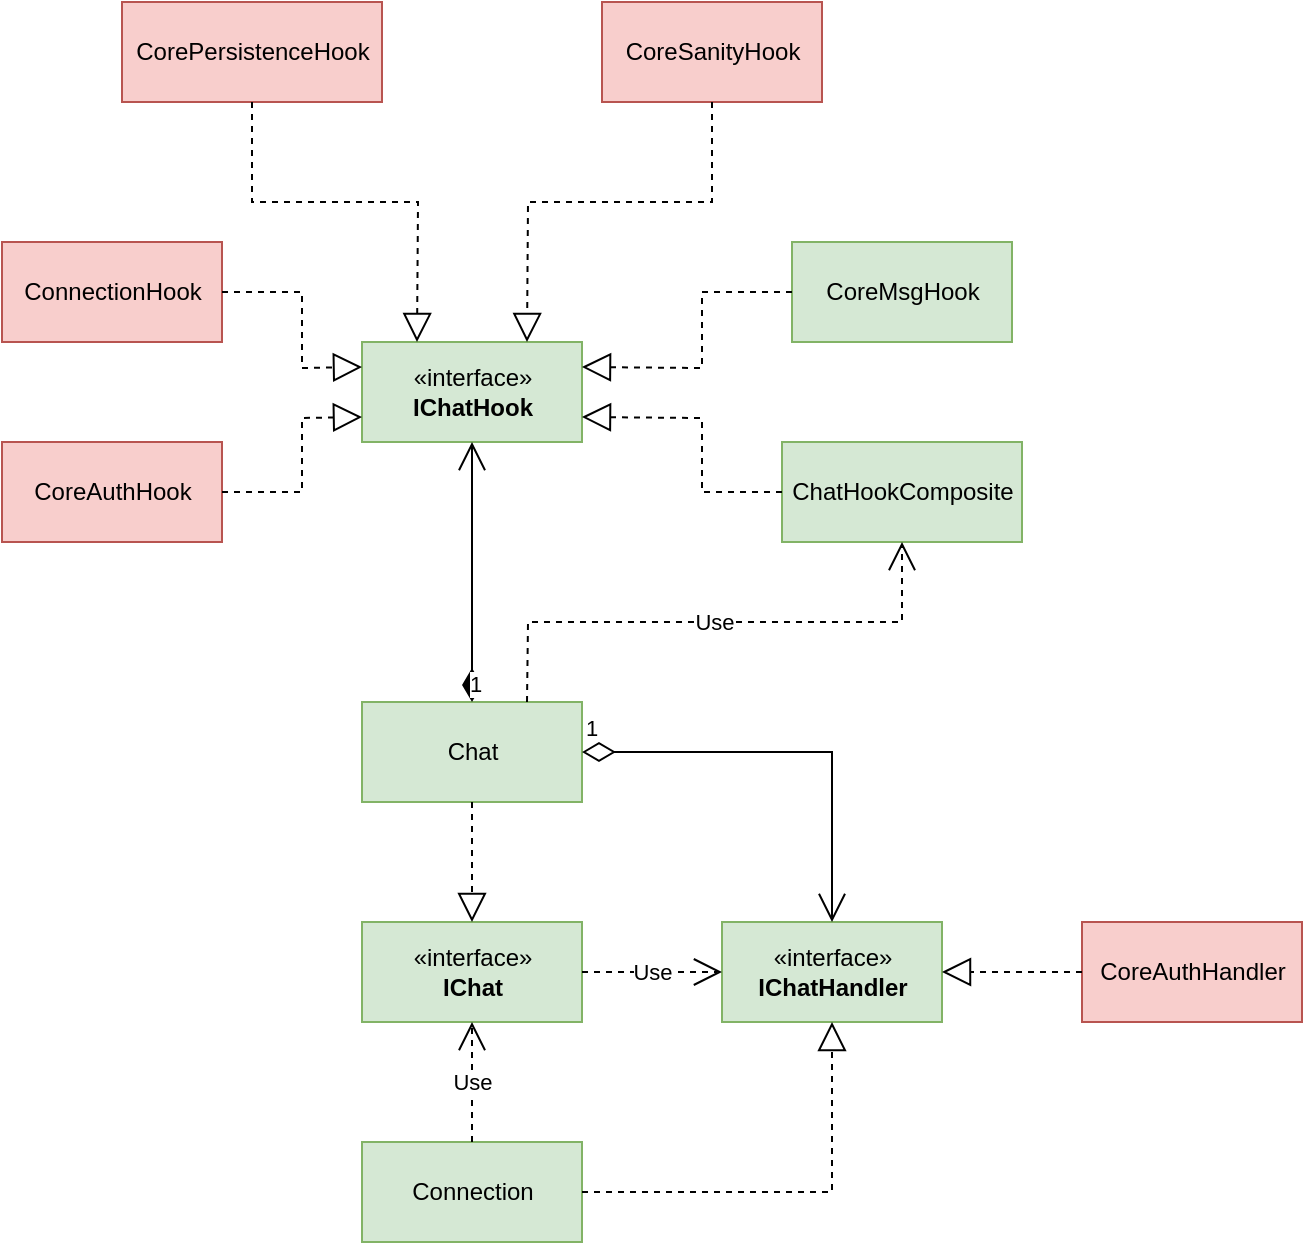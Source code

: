 <mxfile version="20.8.16" type="device"><diagram name="Strona-1" id="FkSsc9mDpDtkqdDFvLnH"><mxGraphModel dx="1195" dy="726" grid="1" gridSize="10" guides="1" tooltips="1" connect="1" arrows="1" fold="1" page="1" pageScale="1" pageWidth="2336" pageHeight="1654" math="0" shadow="0"><root><mxCell id="0"/><mxCell id="1" parent="0"/><mxCell id="LzD8yjja8JfDiUYrr-pz-2" value="«interface»&lt;br&gt;&lt;b&gt;IChat&lt;/b&gt;" style="html=1;fillColor=#d5e8d4;strokeColor=#82b366;" parent="1" vertex="1"><mxGeometry x="660" y="770" width="110" height="50" as="geometry"/></mxCell><mxCell id="LzD8yjja8JfDiUYrr-pz-3" value="Connection" style="html=1;fillColor=#d5e8d4;strokeColor=#82b366;" parent="1" vertex="1"><mxGeometry x="660" y="880" width="110" height="50" as="geometry"/></mxCell><mxCell id="LzD8yjja8JfDiUYrr-pz-4" value="Chat" style="html=1;fillColor=#d5e8d4;strokeColor=#82b366;" parent="1" vertex="1"><mxGeometry x="660" y="660" width="110" height="50" as="geometry"/></mxCell><mxCell id="LzD8yjja8JfDiUYrr-pz-7" value="" style="endArrow=block;dashed=1;endFill=0;endSize=12;html=1;rounded=0;entryX=0.5;entryY=0;entryDx=0;entryDy=0;exitX=0.5;exitY=1;exitDx=0;exitDy=0;" parent="1" source="LzD8yjja8JfDiUYrr-pz-4" target="LzD8yjja8JfDiUYrr-pz-2" edge="1"><mxGeometry width="160" relative="1" as="geometry"><mxPoint x="660" y="840" as="sourcePoint"/><mxPoint x="820" y="840" as="targetPoint"/></mxGeometry></mxCell><mxCell id="LzD8yjja8JfDiUYrr-pz-8" value="Use" style="endArrow=open;endSize=12;dashed=1;html=1;rounded=0;exitX=0.5;exitY=0;exitDx=0;exitDy=0;entryX=0.5;entryY=1;entryDx=0;entryDy=0;" parent="1" source="LzD8yjja8JfDiUYrr-pz-3" target="LzD8yjja8JfDiUYrr-pz-2" edge="1"><mxGeometry width="160" relative="1" as="geometry"><mxPoint x="660" y="840" as="sourcePoint"/><mxPoint x="820" y="840" as="targetPoint"/></mxGeometry></mxCell><mxCell id="LzD8yjja8JfDiUYrr-pz-9" value="«interface»&lt;br&gt;&lt;b&gt;IChatHandler&lt;/b&gt;" style="html=1;fillColor=#d5e8d4;strokeColor=#82b366;" parent="1" vertex="1"><mxGeometry x="840" y="770" width="110" height="50" as="geometry"/></mxCell><mxCell id="LzD8yjja8JfDiUYrr-pz-10" value="Use" style="endArrow=open;endSize=12;dashed=1;html=1;rounded=0;entryX=0;entryY=0.5;entryDx=0;entryDy=0;exitX=1;exitY=0.5;exitDx=0;exitDy=0;" parent="1" source="LzD8yjja8JfDiUYrr-pz-2" target="LzD8yjja8JfDiUYrr-pz-9" edge="1"><mxGeometry width="160" relative="1" as="geometry"><mxPoint x="660" y="840" as="sourcePoint"/><mxPoint x="820" y="840" as="targetPoint"/></mxGeometry></mxCell><mxCell id="LzD8yjja8JfDiUYrr-pz-11" value="1" style="endArrow=open;html=1;endSize=12;startArrow=diamondThin;startSize=14;startFill=0;edgeStyle=orthogonalEdgeStyle;align=left;verticalAlign=bottom;rounded=0;exitX=1;exitY=0.5;exitDx=0;exitDy=0;entryX=0.5;entryY=0;entryDx=0;entryDy=0;" parent="1" source="LzD8yjja8JfDiUYrr-pz-4" target="LzD8yjja8JfDiUYrr-pz-9" edge="1"><mxGeometry x="-1" y="3" relative="1" as="geometry"><mxPoint x="660" y="840" as="sourcePoint"/><mxPoint x="820" y="840" as="targetPoint"/></mxGeometry></mxCell><mxCell id="LzD8yjja8JfDiUYrr-pz-12" value="" style="endArrow=block;dashed=1;endFill=0;endSize=12;html=1;rounded=0;exitX=1;exitY=0.5;exitDx=0;exitDy=0;entryX=0.5;entryY=1;entryDx=0;entryDy=0;" parent="1" source="LzD8yjja8JfDiUYrr-pz-3" target="LzD8yjja8JfDiUYrr-pz-9" edge="1"><mxGeometry width="160" relative="1" as="geometry"><mxPoint x="660" y="840" as="sourcePoint"/><mxPoint x="950" y="955" as="targetPoint"/><Array as="points"><mxPoint x="895" y="905"/></Array></mxGeometry></mxCell><mxCell id="LzD8yjja8JfDiUYrr-pz-14" value="«interface»&lt;br&gt;&lt;b&gt;IChatHook&lt;/b&gt;" style="html=1;fillColor=#d5e8d4;strokeColor=#82b366;" parent="1" vertex="1"><mxGeometry x="660" y="480" width="110" height="50" as="geometry"/></mxCell><mxCell id="LzD8yjja8JfDiUYrr-pz-18" value="1" style="endArrow=open;html=1;endSize=12;startArrow=diamondThin;startSize=14;startFill=1;edgeStyle=orthogonalEdgeStyle;align=left;verticalAlign=bottom;rounded=0;exitX=0.5;exitY=0;exitDx=0;exitDy=0;entryX=0.5;entryY=1;entryDx=0;entryDy=0;" parent="1" source="LzD8yjja8JfDiUYrr-pz-4" target="LzD8yjja8JfDiUYrr-pz-14" edge="1"><mxGeometry x="-1" y="3" relative="1" as="geometry"><mxPoint x="690" y="690" as="sourcePoint"/><mxPoint x="850" y="690" as="targetPoint"/></mxGeometry></mxCell><mxCell id="LzD8yjja8JfDiUYrr-pz-25" value="CorePersistenceHook" style="html=1;fillColor=#f8cecc;strokeColor=#b85450;" parent="1" vertex="1"><mxGeometry x="540" y="310" width="130" height="50" as="geometry"/></mxCell><mxCell id="LzD8yjja8JfDiUYrr-pz-26" value="" style="endArrow=block;dashed=1;endFill=0;endSize=12;html=1;rounded=0;exitX=0.5;exitY=1;exitDx=0;exitDy=0;entryX=0.25;entryY=0;entryDx=0;entryDy=0;" parent="1" source="LzD8yjja8JfDiUYrr-pz-25" target="LzD8yjja8JfDiUYrr-pz-14" edge="1"><mxGeometry width="160" relative="1" as="geometry"><mxPoint x="760" y="600" as="sourcePoint"/><mxPoint x="920" y="600" as="targetPoint"/><Array as="points"><mxPoint x="605" y="410"/><mxPoint x="688" y="410"/></Array></mxGeometry></mxCell><mxCell id="LzD8yjja8JfDiUYrr-pz-27" value="ConnectionHook" style="html=1;fillColor=#f8cecc;strokeColor=#b85450;" parent="1" vertex="1"><mxGeometry x="480" y="430" width="110" height="50" as="geometry"/></mxCell><mxCell id="LzD8yjja8JfDiUYrr-pz-28" value="" style="endArrow=block;dashed=1;endFill=0;endSize=12;html=1;rounded=0;exitX=1;exitY=0.5;exitDx=0;exitDy=0;entryX=0;entryY=0.25;entryDx=0;entryDy=0;" parent="1" source="LzD8yjja8JfDiUYrr-pz-27" target="LzD8yjja8JfDiUYrr-pz-14" edge="1"><mxGeometry width="160" relative="1" as="geometry"><mxPoint x="760" y="600" as="sourcePoint"/><mxPoint x="920" y="600" as="targetPoint"/><Array as="points"><mxPoint x="630" y="455"/><mxPoint x="630" y="493"/></Array></mxGeometry></mxCell><mxCell id="LzD8yjja8JfDiUYrr-pz-29" value="CoreAuthHandler" style="html=1;fillColor=#f8cecc;strokeColor=#b85450;" parent="1" vertex="1"><mxGeometry x="1020" y="770" width="110" height="50" as="geometry"/></mxCell><mxCell id="LzD8yjja8JfDiUYrr-pz-30" value="" style="endArrow=block;dashed=1;endFill=0;endSize=12;html=1;rounded=0;exitX=0;exitY=0.5;exitDx=0;exitDy=0;entryX=1;entryY=0.5;entryDx=0;entryDy=0;" parent="1" source="LzD8yjja8JfDiUYrr-pz-29" target="LzD8yjja8JfDiUYrr-pz-9" edge="1"><mxGeometry width="160" relative="1" as="geometry"><mxPoint x="760" y="600" as="sourcePoint"/><mxPoint x="920" y="600" as="targetPoint"/></mxGeometry></mxCell><mxCell id="c1YSkU1O96zygcxP8_VP-2" value="CoreMsgHook" style="html=1;fillColor=#d5e8d4;strokeColor=#82b366;" parent="1" vertex="1"><mxGeometry x="875" y="430" width="110" height="50" as="geometry"/></mxCell><mxCell id="c1YSkU1O96zygcxP8_VP-3" value="" style="endArrow=block;dashed=1;endFill=0;endSize=12;html=1;rounded=0;entryX=1;entryY=0.25;entryDx=0;entryDy=0;exitX=0;exitY=0.5;exitDx=0;exitDy=0;" parent="1" source="c1YSkU1O96zygcxP8_VP-2" target="LzD8yjja8JfDiUYrr-pz-14" edge="1"><mxGeometry width="160" relative="1" as="geometry"><mxPoint x="840" y="680" as="sourcePoint"/><mxPoint x="1000" y="680" as="targetPoint"/><Array as="points"><mxPoint x="830" y="455"/><mxPoint x="830" y="493"/></Array></mxGeometry></mxCell><mxCell id="c1YSkU1O96zygcxP8_VP-15" value="CoreAuthHook" style="html=1;fillColor=#f8cecc;strokeColor=#b85450;" parent="1" vertex="1"><mxGeometry x="480" y="530" width="110" height="50" as="geometry"/></mxCell><mxCell id="c1YSkU1O96zygcxP8_VP-16" value="" style="endArrow=block;dashed=1;endFill=0;endSize=12;html=1;rounded=0;exitX=1;exitY=0.5;exitDx=0;exitDy=0;entryX=0;entryY=0.75;entryDx=0;entryDy=0;" parent="1" source="c1YSkU1O96zygcxP8_VP-15" target="LzD8yjja8JfDiUYrr-pz-14" edge="1"><mxGeometry width="160" relative="1" as="geometry"><mxPoint x="650" y="460" as="sourcePoint"/><mxPoint x="810" y="460" as="targetPoint"/><Array as="points"><mxPoint x="630" y="555"/><mxPoint x="630" y="518"/></Array></mxGeometry></mxCell><mxCell id="c1YSkU1O96zygcxP8_VP-17" value="ChatHookComposite" style="html=1;fillColor=#d5e8d4;strokeColor=#82b366;" parent="1" vertex="1"><mxGeometry x="870" y="530" width="120" height="50" as="geometry"/></mxCell><mxCell id="c1YSkU1O96zygcxP8_VP-18" value="" style="endArrow=block;dashed=1;endFill=0;endSize=12;html=1;rounded=0;entryX=1;entryY=0.75;entryDx=0;entryDy=0;exitX=0;exitY=0.5;exitDx=0;exitDy=0;" parent="1" source="c1YSkU1O96zygcxP8_VP-17" target="LzD8yjja8JfDiUYrr-pz-14" edge="1"><mxGeometry width="160" relative="1" as="geometry"><mxPoint x="660" y="610" as="sourcePoint"/><mxPoint x="820" y="610" as="targetPoint"/><Array as="points"><mxPoint x="830" y="555"/><mxPoint x="830" y="518"/></Array></mxGeometry></mxCell><mxCell id="c1YSkU1O96zygcxP8_VP-19" value="Use" style="endArrow=open;endSize=12;dashed=1;html=1;rounded=0;exitX=0.75;exitY=0;exitDx=0;exitDy=0;entryX=0.5;entryY=1;entryDx=0;entryDy=0;" parent="1" source="LzD8yjja8JfDiUYrr-pz-4" target="c1YSkU1O96zygcxP8_VP-17" edge="1"><mxGeometry width="160" relative="1" as="geometry"><mxPoint x="670" y="550" as="sourcePoint"/><mxPoint x="930" y="590" as="targetPoint"/><Array as="points"><mxPoint x="743" y="620"/><mxPoint x="930" y="620"/></Array></mxGeometry></mxCell><mxCell id="yWklWvw17DfVZYEYgTtR-1" value="CoreSanityHook" style="html=1;fillColor=#f8cecc;strokeColor=#b85450;" parent="1" vertex="1"><mxGeometry x="780" y="310" width="110" height="50" as="geometry"/></mxCell><mxCell id="yWklWvw17DfVZYEYgTtR-2" value="" style="endArrow=block;dashed=1;endFill=0;endSize=12;html=1;rounded=0;exitX=0.5;exitY=1;exitDx=0;exitDy=0;entryX=0.75;entryY=0;entryDx=0;entryDy=0;" parent="1" source="yWklWvw17DfVZYEYgTtR-1" target="LzD8yjja8JfDiUYrr-pz-14" edge="1"><mxGeometry width="160" relative="1" as="geometry"><mxPoint x="750" y="390" as="sourcePoint"/><mxPoint x="910" y="390" as="targetPoint"/><Array as="points"><mxPoint x="835" y="410"/><mxPoint x="743" y="410"/></Array></mxGeometry></mxCell></root></mxGraphModel></diagram></mxfile>